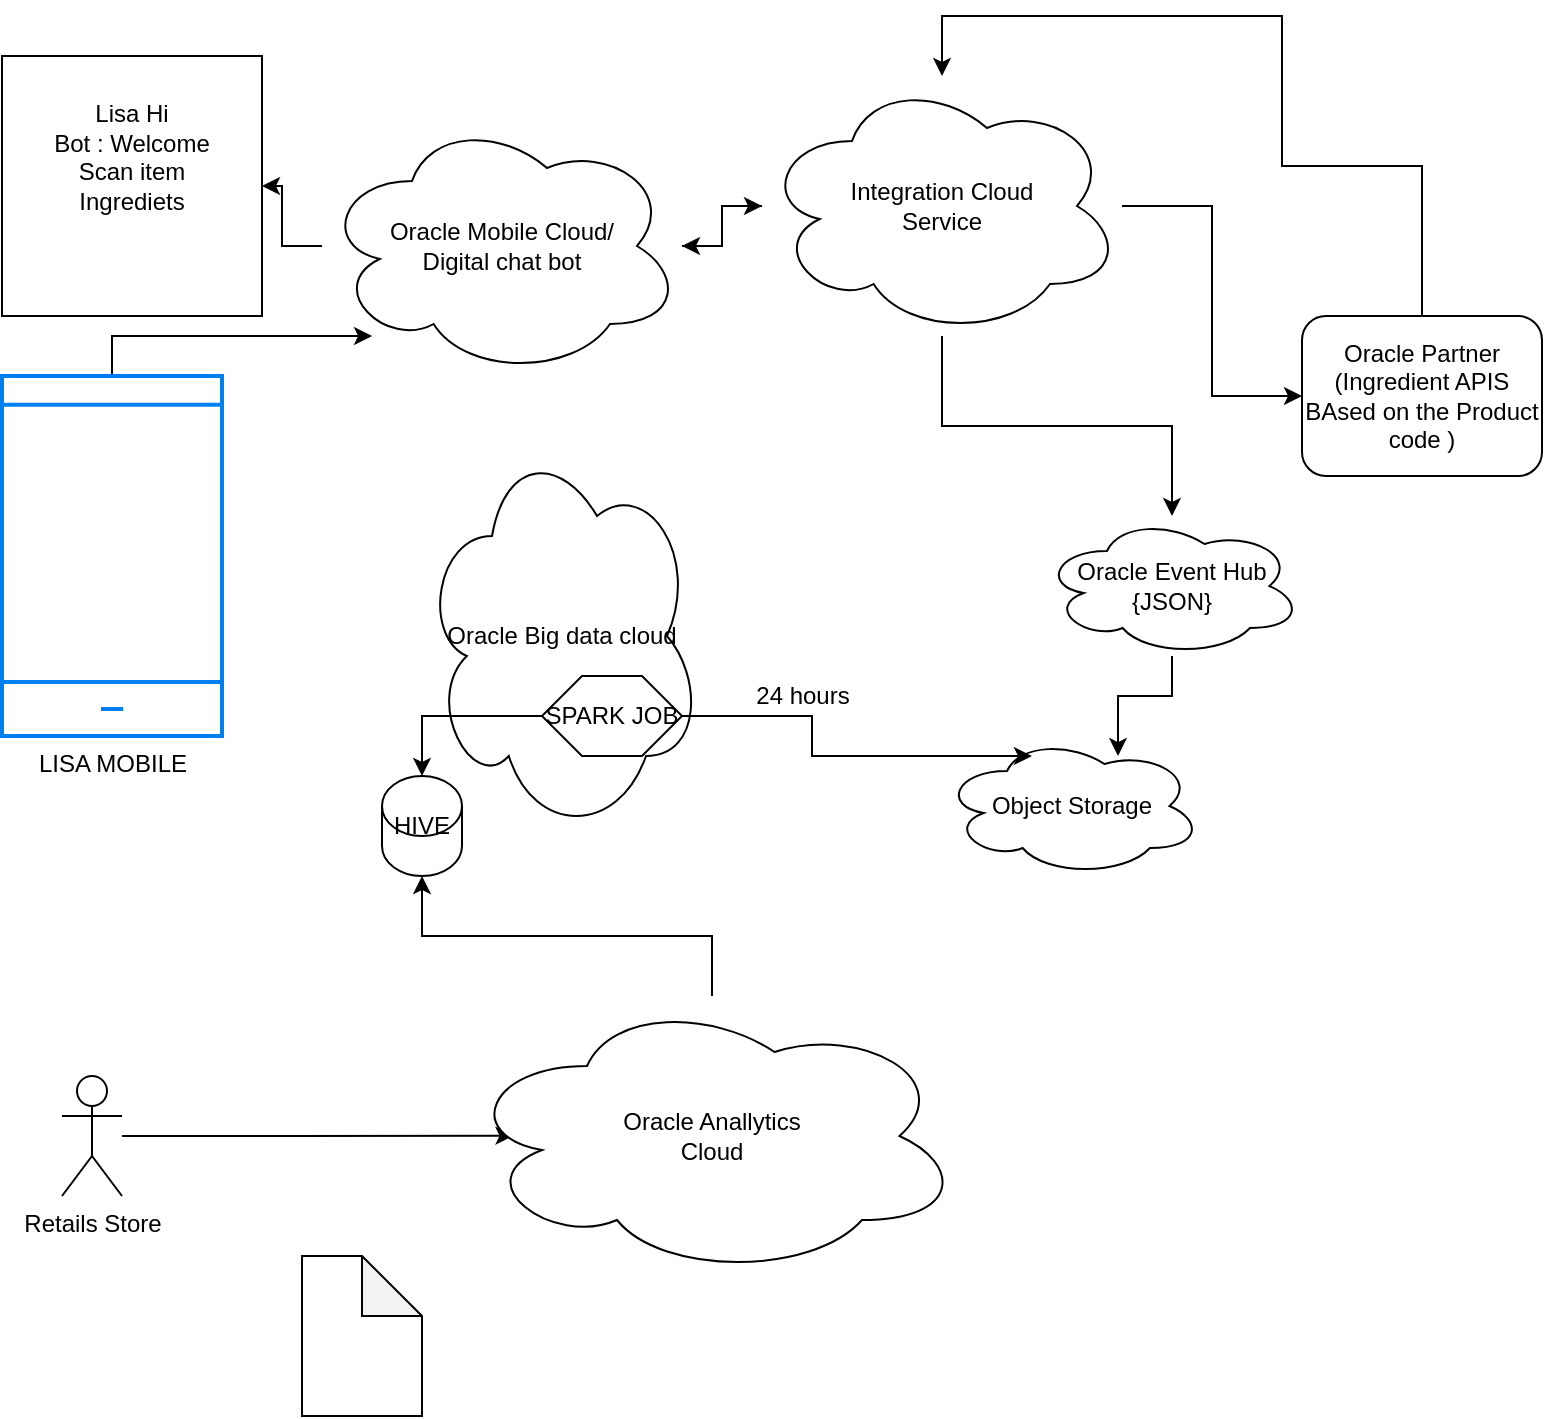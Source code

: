 <mxfile version="13.6.2" type="github">
  <diagram id="LKb5HYfqCbqVrzSAMe80" name="Page-1">
    <mxGraphModel dx="868" dy="429" grid="1" gridSize="10" guides="1" tooltips="1" connect="1" arrows="1" fold="1" page="1" pageScale="1" pageWidth="1200" pageHeight="1600" math="0" shadow="0">
      <root>
        <mxCell id="0" />
        <mxCell id="1" parent="0" />
        <mxCell id="cjj3CHCCysUSxjC3RCbc-9" style="edgeStyle=orthogonalEdgeStyle;rounded=0;orthogonalLoop=1;jettySize=auto;html=1;" edge="1" parent="1" source="cjj3CHCCysUSxjC3RCbc-2" target="cjj3CHCCysUSxjC3RCbc-5">
          <mxGeometry relative="1" as="geometry">
            <mxPoint x="240" y="200" as="targetPoint" />
            <Array as="points">
              <mxPoint x="135" y="180" />
            </Array>
          </mxGeometry>
        </mxCell>
        <mxCell id="cjj3CHCCysUSxjC3RCbc-2" value="LISA MOBILE " style="html=1;verticalLabelPosition=bottom;align=center;labelBackgroundColor=#ffffff;verticalAlign=top;strokeWidth=2;strokeColor=#0080F0;shadow=0;dashed=0;shape=mxgraph.ios7.icons.smartphone;" vertex="1" parent="1">
          <mxGeometry x="80" y="200" width="110" height="180" as="geometry" />
        </mxCell>
        <mxCell id="cjj3CHCCysUSxjC3RCbc-12" style="edgeStyle=orthogonalEdgeStyle;rounded=0;orthogonalLoop=1;jettySize=auto;html=1;" edge="1" parent="1" source="cjj3CHCCysUSxjC3RCbc-3" target="cjj3CHCCysUSxjC3RCbc-6">
          <mxGeometry relative="1" as="geometry">
            <mxPoint x="760" y="20" as="targetPoint" />
            <Array as="points">
              <mxPoint x="790" y="95" />
              <mxPoint x="720" y="95" />
              <mxPoint x="720" y="20" />
              <mxPoint x="550" y="20" />
            </Array>
          </mxGeometry>
        </mxCell>
        <mxCell id="cjj3CHCCysUSxjC3RCbc-3" value="Oracle Partner (Ingredient APIS BAsed on the Product code ) " style="rounded=1;whiteSpace=wrap;html=1;" vertex="1" parent="1">
          <mxGeometry x="730" y="170" width="120" height="80" as="geometry" />
        </mxCell>
        <mxCell id="cjj3CHCCysUSxjC3RCbc-28" style="edgeStyle=orthogonalEdgeStyle;rounded=0;orthogonalLoop=1;jettySize=auto;html=1;entryX=0.103;entryY=0.499;entryDx=0;entryDy=0;entryPerimeter=0;" edge="1" parent="1" source="cjj3CHCCysUSxjC3RCbc-4" target="cjj3CHCCysUSxjC3RCbc-26">
          <mxGeometry relative="1" as="geometry" />
        </mxCell>
        <mxCell id="cjj3CHCCysUSxjC3RCbc-4" value="Retails Store " style="shape=umlActor;verticalLabelPosition=bottom;verticalAlign=top;html=1;outlineConnect=0;" vertex="1" parent="1">
          <mxGeometry x="110" y="550" width="30" height="60" as="geometry" />
        </mxCell>
        <mxCell id="cjj3CHCCysUSxjC3RCbc-10" style="edgeStyle=orthogonalEdgeStyle;rounded=0;orthogonalLoop=1;jettySize=auto;html=1;" edge="1" parent="1" source="cjj3CHCCysUSxjC3RCbc-5" target="cjj3CHCCysUSxjC3RCbc-6">
          <mxGeometry relative="1" as="geometry" />
        </mxCell>
        <mxCell id="cjj3CHCCysUSxjC3RCbc-14" value="" style="edgeStyle=orthogonalEdgeStyle;rounded=0;orthogonalLoop=1;jettySize=auto;html=1;" edge="1" parent="1" source="cjj3CHCCysUSxjC3RCbc-5" target="cjj3CHCCysUSxjC3RCbc-8">
          <mxGeometry relative="1" as="geometry" />
        </mxCell>
        <mxCell id="cjj3CHCCysUSxjC3RCbc-5" value="&lt;div&gt;Oracle Mobile Cloud/&lt;/div&gt;&lt;div&gt;Digital chat bot &lt;/div&gt;" style="ellipse;shape=cloud;whiteSpace=wrap;html=1;" vertex="1" parent="1">
          <mxGeometry x="240" y="70" width="180" height="130" as="geometry" />
        </mxCell>
        <mxCell id="cjj3CHCCysUSxjC3RCbc-11" style="edgeStyle=orthogonalEdgeStyle;rounded=0;orthogonalLoop=1;jettySize=auto;html=1;" edge="1" parent="1" source="cjj3CHCCysUSxjC3RCbc-6" target="cjj3CHCCysUSxjC3RCbc-3">
          <mxGeometry relative="1" as="geometry" />
        </mxCell>
        <mxCell id="cjj3CHCCysUSxjC3RCbc-13" style="edgeStyle=orthogonalEdgeStyle;rounded=0;orthogonalLoop=1;jettySize=auto;html=1;" edge="1" parent="1" source="cjj3CHCCysUSxjC3RCbc-6" target="cjj3CHCCysUSxjC3RCbc-5">
          <mxGeometry relative="1" as="geometry" />
        </mxCell>
        <mxCell id="cjj3CHCCysUSxjC3RCbc-16" style="edgeStyle=orthogonalEdgeStyle;rounded=0;orthogonalLoop=1;jettySize=auto;html=1;" edge="1" parent="1" source="cjj3CHCCysUSxjC3RCbc-6" target="cjj3CHCCysUSxjC3RCbc-15">
          <mxGeometry relative="1" as="geometry" />
        </mxCell>
        <mxCell id="cjj3CHCCysUSxjC3RCbc-6" value="&lt;div&gt;Integration Cloud &lt;br&gt;&lt;/div&gt;&lt;div&gt;Service &lt;/div&gt;" style="ellipse;shape=cloud;whiteSpace=wrap;html=1;" vertex="1" parent="1">
          <mxGeometry x="460" y="50" width="180" height="130" as="geometry" />
        </mxCell>
        <mxCell id="cjj3CHCCysUSxjC3RCbc-8" value="&lt;div&gt;Lisa Hi &lt;br&gt;&lt;/div&gt;&lt;div&gt;Bot : Welcome &lt;br&gt;&lt;/div&gt;&lt;div&gt;Scan item &lt;br&gt;&lt;/div&gt;&lt;div&gt;Ingrediets &lt;br&gt;&lt;/div&gt;&lt;div&gt;&lt;br&gt;&lt;/div&gt;&lt;div&gt;&lt;br&gt;&lt;/div&gt;" style="whiteSpace=wrap;html=1;aspect=fixed;" vertex="1" parent="1">
          <mxGeometry x="80" y="40" width="130" height="130" as="geometry" />
        </mxCell>
        <mxCell id="cjj3CHCCysUSxjC3RCbc-20" style="edgeStyle=orthogonalEdgeStyle;rounded=0;orthogonalLoop=1;jettySize=auto;html=1;entryX=0.677;entryY=0.143;entryDx=0;entryDy=0;entryPerimeter=0;" edge="1" parent="1" source="cjj3CHCCysUSxjC3RCbc-15" target="cjj3CHCCysUSxjC3RCbc-19">
          <mxGeometry relative="1" as="geometry" />
        </mxCell>
        <mxCell id="cjj3CHCCysUSxjC3RCbc-15" value="&lt;div&gt;Oracle Event Hub &lt;br&gt;&lt;/div&gt;&lt;div&gt;{JSON}&lt;br&gt;&lt;/div&gt;" style="ellipse;shape=cloud;whiteSpace=wrap;html=1;" vertex="1" parent="1">
          <mxGeometry x="600" y="270" width="130" height="70" as="geometry" />
        </mxCell>
        <mxCell id="cjj3CHCCysUSxjC3RCbc-18" value="Oracle Big data cloud " style="ellipse;shape=cloud;whiteSpace=wrap;html=1;" vertex="1" parent="1">
          <mxGeometry x="290" y="230" width="140" height="200" as="geometry" />
        </mxCell>
        <mxCell id="cjj3CHCCysUSxjC3RCbc-19" value="Object Storage " style="ellipse;shape=cloud;whiteSpace=wrap;html=1;" vertex="1" parent="1">
          <mxGeometry x="550" y="380" width="130" height="70" as="geometry" />
        </mxCell>
        <mxCell id="cjj3CHCCysUSxjC3RCbc-21" value="HIVE " style="shape=cylinder2;whiteSpace=wrap;html=1;boundedLbl=1;backgroundOutline=1;size=15;" vertex="1" parent="1">
          <mxGeometry x="270" y="400" width="40" height="50" as="geometry" />
        </mxCell>
        <mxCell id="cjj3CHCCysUSxjC3RCbc-23" style="edgeStyle=orthogonalEdgeStyle;rounded=0;orthogonalLoop=1;jettySize=auto;html=1;entryX=0.346;entryY=0.143;entryDx=0;entryDy=0;entryPerimeter=0;" edge="1" parent="1" source="cjj3CHCCysUSxjC3RCbc-22" target="cjj3CHCCysUSxjC3RCbc-19">
          <mxGeometry relative="1" as="geometry" />
        </mxCell>
        <mxCell id="cjj3CHCCysUSxjC3RCbc-24" style="edgeStyle=orthogonalEdgeStyle;rounded=0;orthogonalLoop=1;jettySize=auto;html=1;" edge="1" parent="1" source="cjj3CHCCysUSxjC3RCbc-22" target="cjj3CHCCysUSxjC3RCbc-21">
          <mxGeometry relative="1" as="geometry" />
        </mxCell>
        <mxCell id="cjj3CHCCysUSxjC3RCbc-22" value="SPARK JOB" style="shape=hexagon;perimeter=hexagonPerimeter2;whiteSpace=wrap;html=1;fixedSize=1;" vertex="1" parent="1">
          <mxGeometry x="350" y="350" width="70" height="40" as="geometry" />
        </mxCell>
        <mxCell id="cjj3CHCCysUSxjC3RCbc-25" value="24 hours " style="text;html=1;align=center;verticalAlign=middle;resizable=0;points=[];autosize=1;" vertex="1" parent="1">
          <mxGeometry x="450" y="350" width="60" height="20" as="geometry" />
        </mxCell>
        <mxCell id="cjj3CHCCysUSxjC3RCbc-27" style="edgeStyle=orthogonalEdgeStyle;rounded=0;orthogonalLoop=1;jettySize=auto;html=1;" edge="1" parent="1" source="cjj3CHCCysUSxjC3RCbc-26" target="cjj3CHCCysUSxjC3RCbc-21">
          <mxGeometry relative="1" as="geometry" />
        </mxCell>
        <mxCell id="cjj3CHCCysUSxjC3RCbc-26" value="&lt;div&gt;Oracle Anallytics &lt;br&gt;&lt;/div&gt;&lt;div&gt;Cloud &lt;br&gt; &lt;/div&gt;" style="ellipse;shape=cloud;whiteSpace=wrap;html=1;" vertex="1" parent="1">
          <mxGeometry x="310" y="510" width="250" height="140" as="geometry" />
        </mxCell>
        <mxCell id="cjj3CHCCysUSxjC3RCbc-29" value="" style="shape=note;whiteSpace=wrap;html=1;backgroundOutline=1;darkOpacity=0.05;" vertex="1" parent="1">
          <mxGeometry x="230" y="640" width="60" height="80" as="geometry" />
        </mxCell>
      </root>
    </mxGraphModel>
  </diagram>
</mxfile>
